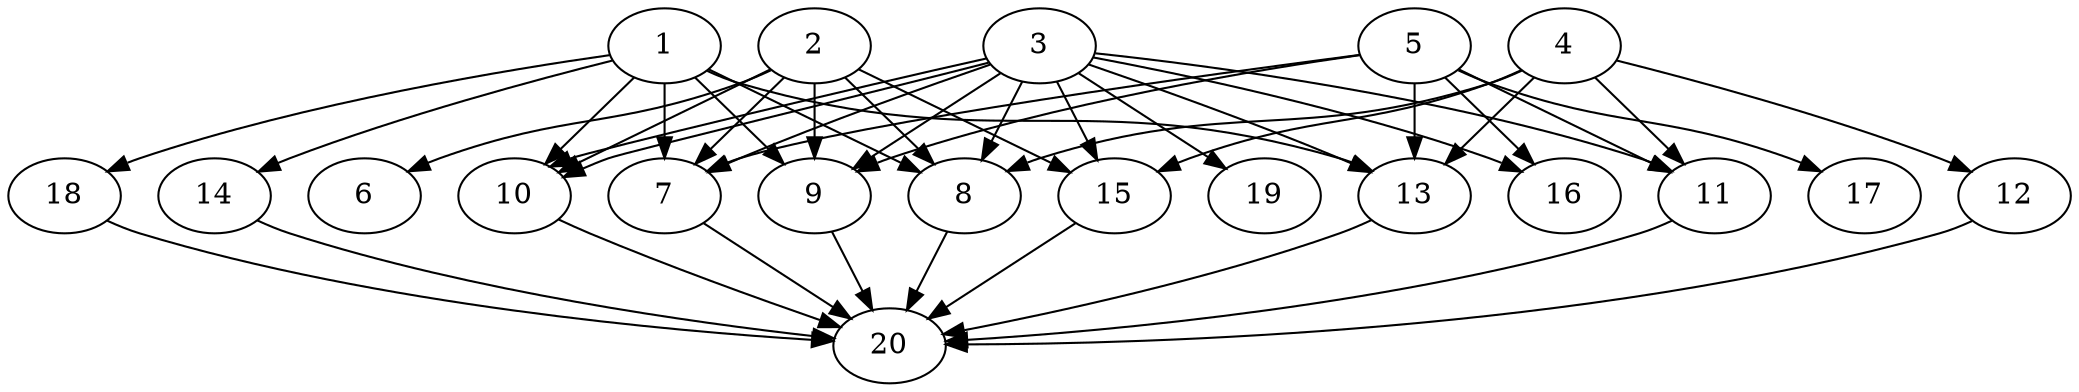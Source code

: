 // DAG automatically generated by daggen at Wed Jul 24 21:20:07 2019
// ./daggen --dot -n 20 --ccr 0.5 --fat 0.8 --regular 0.5 --density 0.8 --mindata 5242880 --maxdata 52428800 
digraph G {
  1 [size="64258048", alpha="0.16", expect_size="32129024"] 
  1 -> 7 [size ="32129024"]
  1 -> 8 [size ="32129024"]
  1 -> 9 [size ="32129024"]
  1 -> 10 [size ="32129024"]
  1 -> 13 [size ="32129024"]
  1 -> 14 [size ="32129024"]
  1 -> 18 [size ="32129024"]
  2 [size="70383616", alpha="0.01", expect_size="35191808"] 
  2 -> 6 [size ="35191808"]
  2 -> 7 [size ="35191808"]
  2 -> 8 [size ="35191808"]
  2 -> 9 [size ="35191808"]
  2 -> 10 [size ="35191808"]
  2 -> 15 [size ="35191808"]
  3 [size="74893312", alpha="0.03", expect_size="37446656"] 
  3 -> 7 [size ="37446656"]
  3 -> 8 [size ="37446656"]
  3 -> 9 [size ="37446656"]
  3 -> 10 [size ="37446656"]
  3 -> 10 [size ="37446656"]
  3 -> 11 [size ="37446656"]
  3 -> 13 [size ="37446656"]
  3 -> 15 [size ="37446656"]
  3 -> 16 [size ="37446656"]
  3 -> 19 [size ="37446656"]
  4 [size="48320512", alpha="0.00", expect_size="24160256"] 
  4 -> 8 [size ="24160256"]
  4 -> 11 [size ="24160256"]
  4 -> 12 [size ="24160256"]
  4 -> 13 [size ="24160256"]
  4 -> 15 [size ="24160256"]
  5 [size="26847232", alpha="0.14", expect_size="13423616"] 
  5 -> 7 [size ="13423616"]
  5 -> 9 [size ="13423616"]
  5 -> 11 [size ="13423616"]
  5 -> 13 [size ="13423616"]
  5 -> 16 [size ="13423616"]
  5 -> 17 [size ="13423616"]
  6 [size="71227392", alpha="0.03", expect_size="35613696"] 
  7 [size="75407360", alpha="0.13", expect_size="37703680"] 
  7 -> 20 [size ="37703680"]
  8 [size="75048960", alpha="0.06", expect_size="37524480"] 
  8 -> 20 [size ="37524480"]
  9 [size="42967040", alpha="0.07", expect_size="21483520"] 
  9 -> 20 [size ="21483520"]
  10 [size="59006976", alpha="0.07", expect_size="29503488"] 
  10 -> 20 [size ="29503488"]
  11 [size="72151040", alpha="0.00", expect_size="36075520"] 
  11 -> 20 [size ="36075520"]
  12 [size="52977664", alpha="0.08", expect_size="26488832"] 
  12 -> 20 [size ="26488832"]
  13 [size="57268224", alpha="0.06", expect_size="28634112"] 
  13 -> 20 [size ="28634112"]
  14 [size="73572352", alpha="0.04", expect_size="36786176"] 
  14 -> 20 [size ="36786176"]
  15 [size="75763712", alpha="0.13", expect_size="37881856"] 
  15 -> 20 [size ="37881856"]
  16 [size="48185344", alpha="0.15", expect_size="24092672"] 
  17 [size="61732864", alpha="0.10", expect_size="30866432"] 
  18 [size="28141568", alpha="0.20", expect_size="14070784"] 
  18 -> 20 [size ="14070784"]
  19 [size="58267648", alpha="0.18", expect_size="29133824"] 
  20 [size="93409280", alpha="0.19", expect_size="46704640"] 
}
